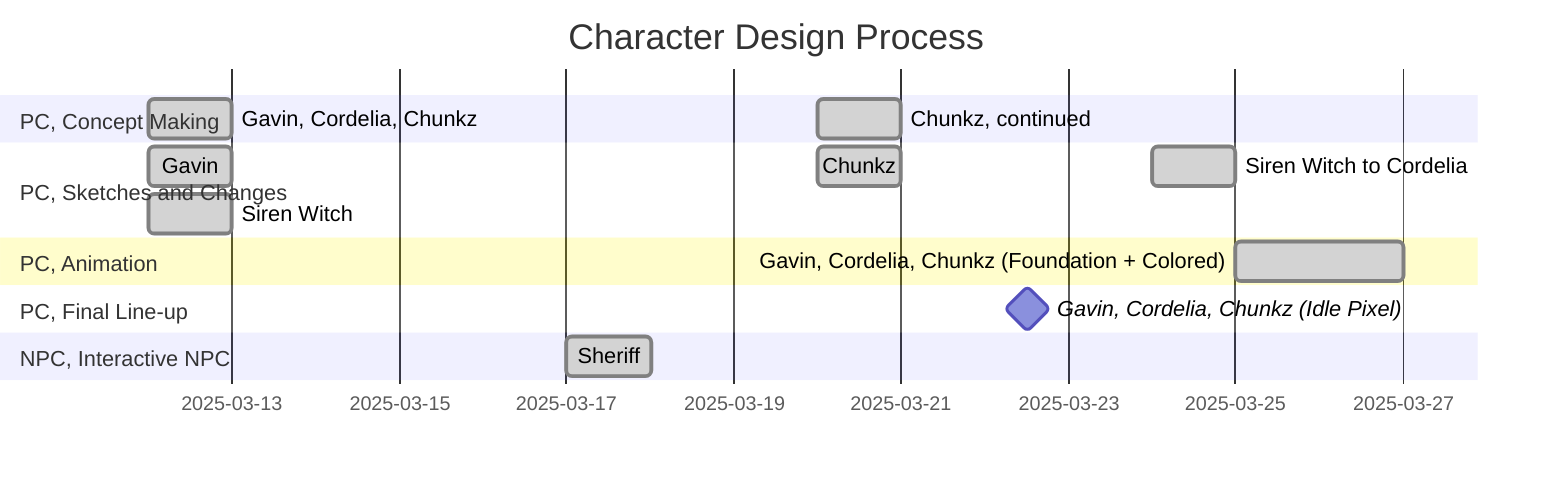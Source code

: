 ---
displayMode: compact
---
gantt
dateFormat YYYY-MM-DD
title Character Design Process

section PC, Concept Making
Gavin, Cordelia, Chunkz               :done, 2025-03-12,2025-03-13
Chunkz, continued                     :done, 2025-03-20, 1d

section PC, Sketches and Changes
Gavin                                 :done, 2025-03-12,2025-03-13
Siren Witch                           :done, 2025-03-12,2025-03-13
Siren Witch to Cordelia               :done, 2025-03-24, 1d
Chunkz                                :done, 2025-03-20, 1d

section PC, Animation
Gavin, Cordelia, Chunkz (Foundation + Colored) :done, 2025-03-25,2025-03-27

section PC, Final Line-up
Gavin, Cordelia, Chunkz (Idle Pixel) :milestone, 2025-03-22,2025-03-23

section NPC, Interactive NPC
Sheriff                              :done, 2025-03-17, 1d

section NPC, Enemies

section Environment

%% Thank you for viewing!